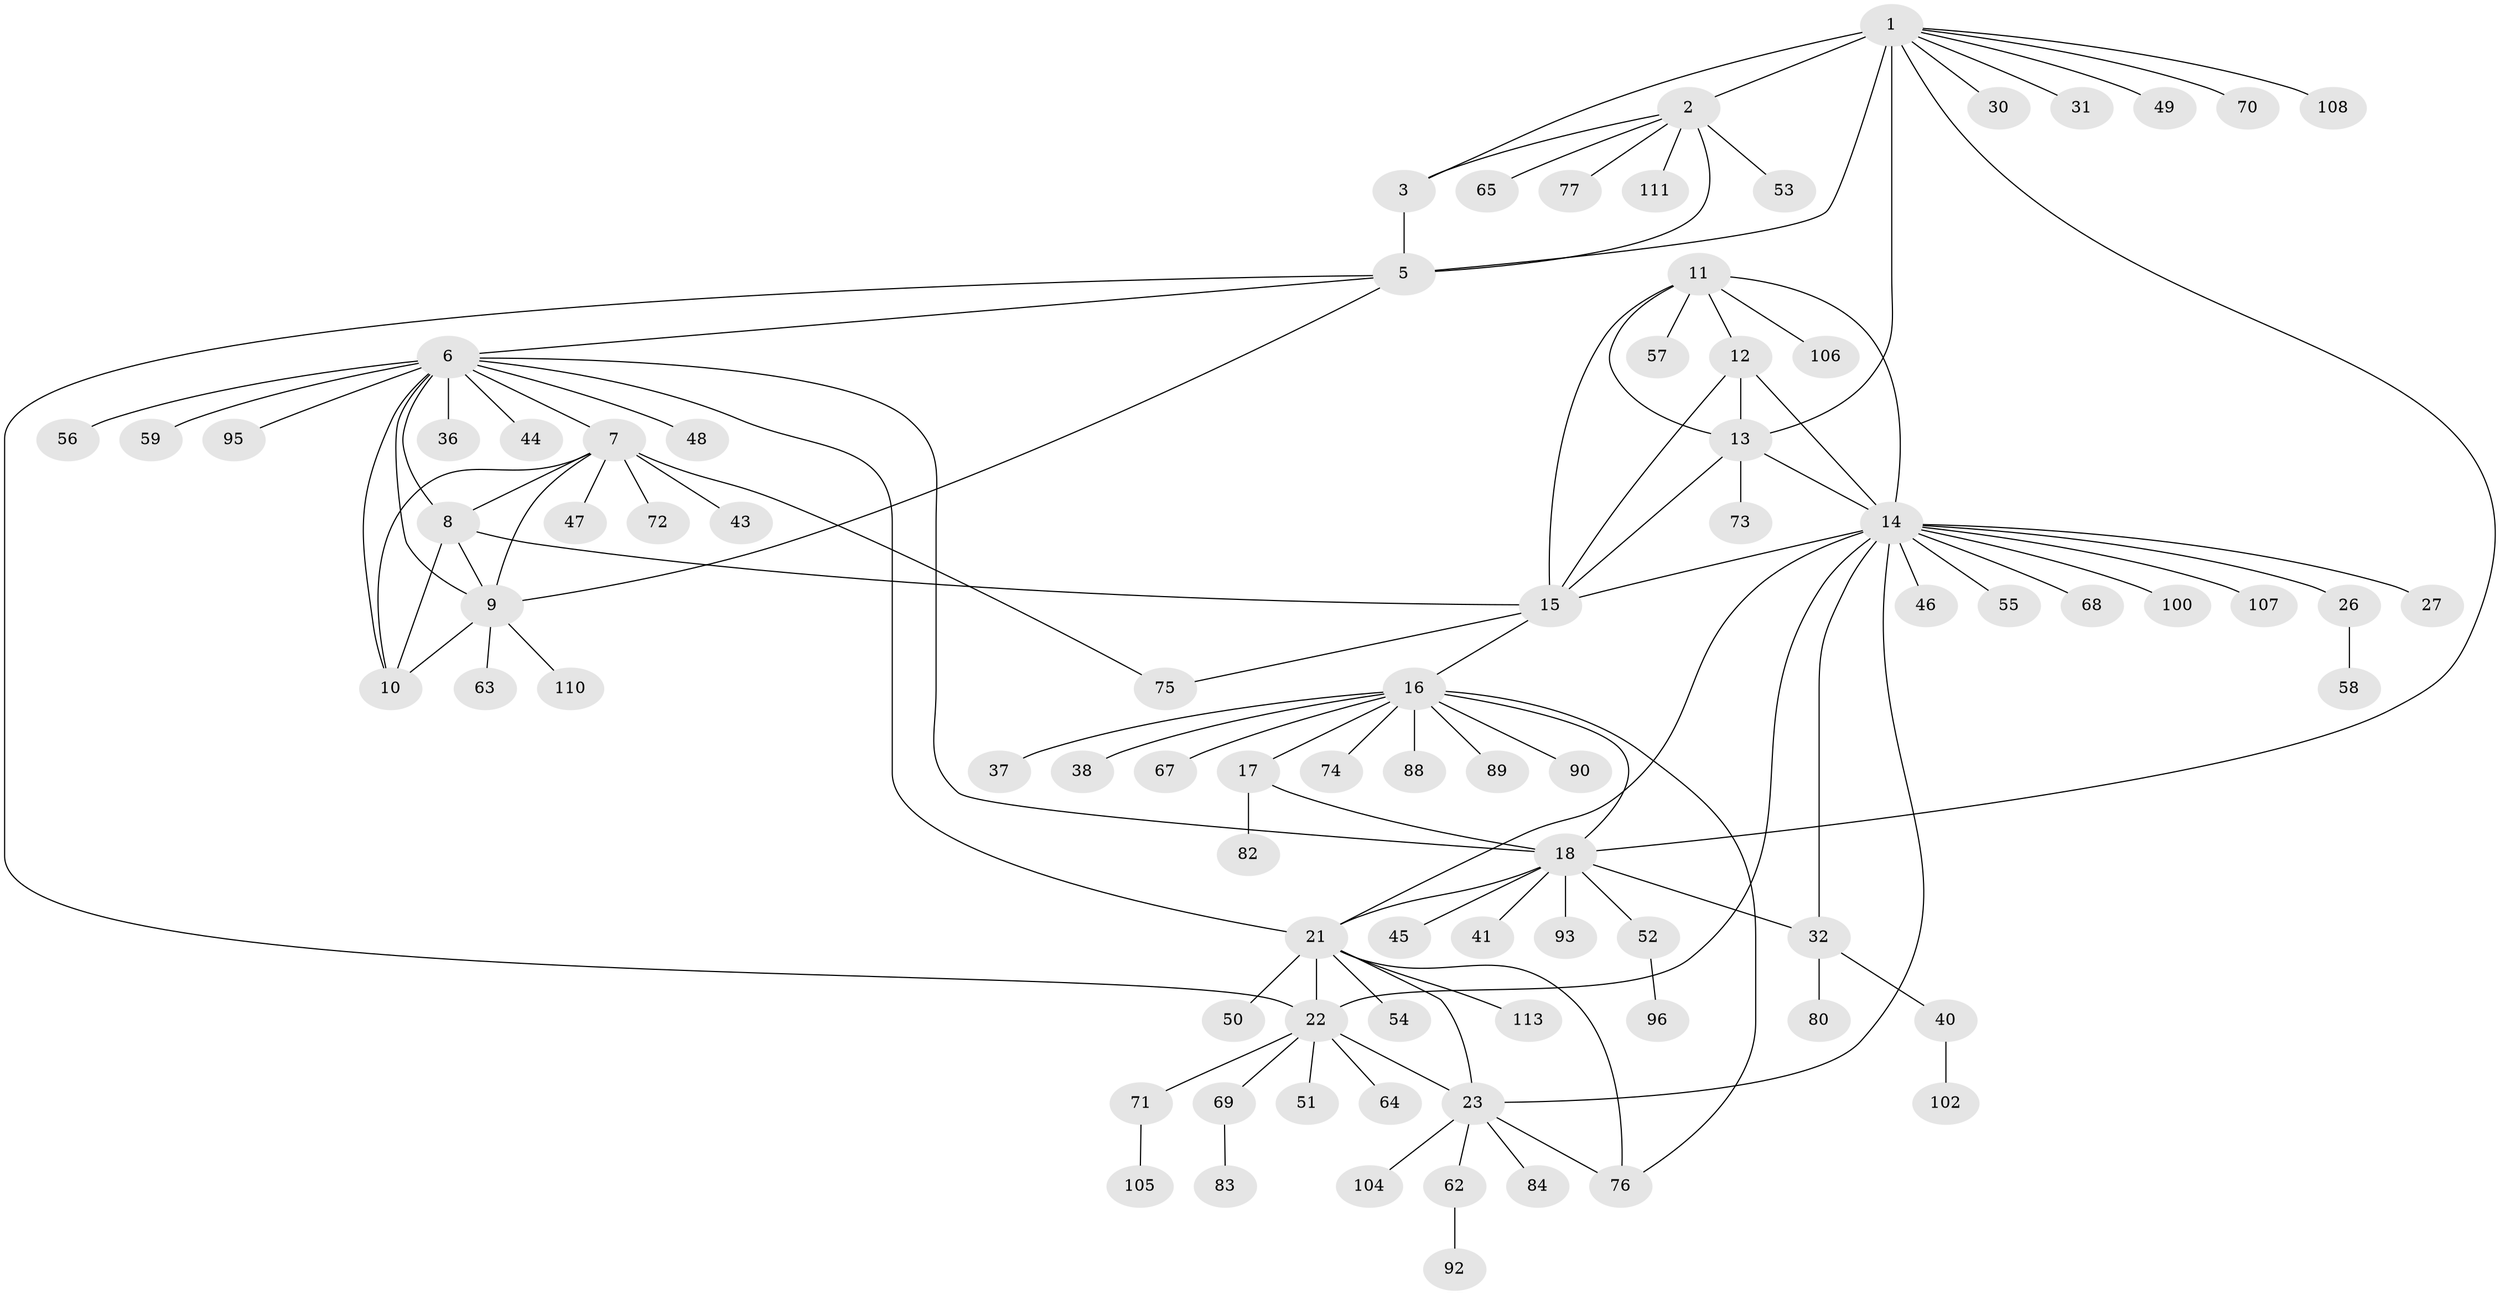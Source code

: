// original degree distribution, {11: 0.02654867256637168, 9: 0.017699115044247787, 5: 0.061946902654867256, 4: 0.017699115044247787, 8: 0.035398230088495575, 13: 0.008849557522123894, 6: 0.02654867256637168, 14: 0.008849557522123894, 10: 0.008849557522123894, 7: 0.017699115044247787, 2: 0.19469026548672566, 1: 0.5663716814159292, 3: 0.008849557522123894}
// Generated by graph-tools (version 1.1) at 2025/11/02/27/25 16:11:31]
// undirected, 83 vertices, 112 edges
graph export_dot {
graph [start="1"]
  node [color=gray90,style=filled];
  1 [super="+4"];
  2 [super="+35"];
  3 [super="+42"];
  5 [super="+33"];
  6 [super="+66"];
  7 [super="+39"];
  8;
  9 [super="+97"];
  10 [super="+91"];
  11 [super="+28"];
  12 [super="+101"];
  13;
  14 [super="+25"];
  15 [super="+98"];
  16 [super="+85"];
  17 [super="+20"];
  18 [super="+19"];
  21 [super="+34"];
  22 [super="+24"];
  23 [super="+103"];
  26 [super="+29"];
  27;
  30 [super="+112"];
  31;
  32 [super="+61"];
  36;
  37;
  38;
  40;
  41;
  43;
  44;
  45;
  46;
  47;
  48 [super="+60"];
  49;
  50;
  51;
  52;
  53;
  54;
  55;
  56;
  57;
  58;
  59 [super="+79"];
  62 [super="+87"];
  63 [super="+94"];
  64;
  65;
  67;
  68;
  69;
  70 [super="+86"];
  71;
  72;
  73 [super="+78"];
  74;
  75;
  76 [super="+81"];
  77;
  80;
  82;
  83;
  84;
  88;
  89;
  90;
  92 [super="+99"];
  93;
  95;
  96;
  100;
  102;
  104;
  105;
  106 [super="+109"];
  107;
  108;
  110;
  111;
  113;
  1 -- 2 [weight=2];
  1 -- 3 [weight=2];
  1 -- 5 [weight=2];
  1 -- 13;
  1 -- 30;
  1 -- 31;
  1 -- 49;
  1 -- 70;
  1 -- 108;
  1 -- 18;
  2 -- 3;
  2 -- 5;
  2 -- 53;
  2 -- 65;
  2 -- 77;
  2 -- 111;
  3 -- 5;
  5 -- 9;
  5 -- 22;
  5 -- 6;
  6 -- 7;
  6 -- 8;
  6 -- 9;
  6 -- 10;
  6 -- 21;
  6 -- 36;
  6 -- 44;
  6 -- 48;
  6 -- 56;
  6 -- 59;
  6 -- 95;
  6 -- 18;
  7 -- 8;
  7 -- 9;
  7 -- 10;
  7 -- 43;
  7 -- 47;
  7 -- 75;
  7 -- 72;
  8 -- 9;
  8 -- 10;
  8 -- 15;
  9 -- 10;
  9 -- 63;
  9 -- 110;
  11 -- 12;
  11 -- 13;
  11 -- 14;
  11 -- 15;
  11 -- 57;
  11 -- 106;
  12 -- 13;
  12 -- 14;
  12 -- 15;
  13 -- 14;
  13 -- 15;
  13 -- 73;
  14 -- 15;
  14 -- 27;
  14 -- 32;
  14 -- 46;
  14 -- 55;
  14 -- 68;
  14 -- 107;
  14 -- 100;
  14 -- 21;
  14 -- 22 [weight=2];
  14 -- 23;
  14 -- 26;
  15 -- 16;
  15 -- 75;
  16 -- 17 [weight=2];
  16 -- 18 [weight=2];
  16 -- 37;
  16 -- 38;
  16 -- 67;
  16 -- 74;
  16 -- 76;
  16 -- 88;
  16 -- 89;
  16 -- 90;
  17 -- 18 [weight=4];
  17 -- 82;
  18 -- 45;
  18 -- 32;
  18 -- 41;
  18 -- 21;
  18 -- 52;
  18 -- 93;
  21 -- 22 [weight=2];
  21 -- 23;
  21 -- 54;
  21 -- 76;
  21 -- 113;
  21 -- 50;
  22 -- 23 [weight=2];
  22 -- 64;
  22 -- 69;
  22 -- 51;
  22 -- 71;
  23 -- 62;
  23 -- 84;
  23 -- 104;
  23 -- 76;
  26 -- 58;
  32 -- 40;
  32 -- 80;
  40 -- 102;
  52 -- 96;
  62 -- 92;
  69 -- 83;
  71 -- 105;
}

